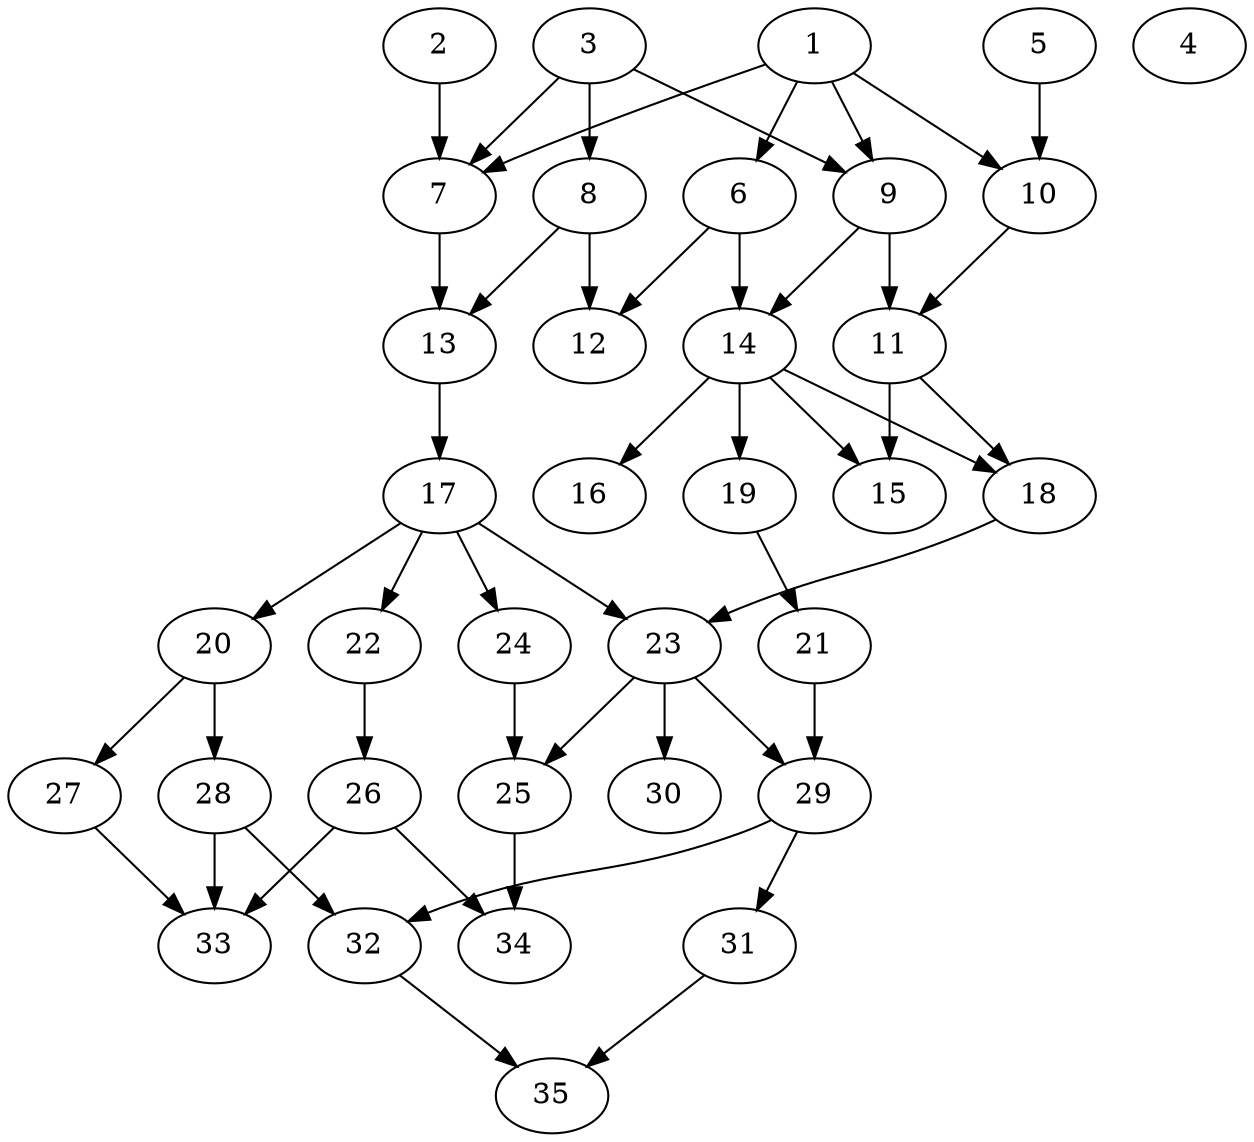 // DAG automatically generated by daggen at Thu Oct  3 14:05:37 2019
// ./daggen --dot -n 35 --ccr 0.4 --fat 0.5 --regular 0.7 --density 0.5 --mindata 5242880 --maxdata 52428800 
digraph G {
  1 [size="39831040", alpha="0.14", expect_size="15932416"] 
  1 -> 6 [size ="15932416"]
  1 -> 7 [size ="15932416"]
  1 -> 9 [size ="15932416"]
  1 -> 10 [size ="15932416"]
  2 [size="37189120", alpha="0.03", expect_size="14875648"] 
  2 -> 7 [size ="14875648"]
  3 [size="105000960", alpha="0.08", expect_size="42000384"] 
  3 -> 7 [size ="42000384"]
  3 -> 8 [size ="42000384"]
  3 -> 9 [size ="42000384"]
  4 [size="116887040", alpha="0.16", expect_size="46754816"] 
  5 [size="130705920", alpha="0.02", expect_size="52282368"] 
  5 -> 10 [size ="52282368"]
  6 [size="122641920", alpha="0.12", expect_size="49056768"] 
  6 -> 12 [size ="49056768"]
  6 -> 14 [size ="49056768"]
  7 [size="32435200", alpha="0.15", expect_size="12974080"] 
  7 -> 13 [size ="12974080"]
  8 [size="64896000", alpha="0.10", expect_size="25958400"] 
  8 -> 12 [size ="25958400"]
  8 -> 13 [size ="25958400"]
  9 [size="35002880", alpha="0.03", expect_size="14001152"] 
  9 -> 11 [size ="14001152"]
  9 -> 14 [size ="14001152"]
  10 [size="110274560", alpha="0.07", expect_size="44109824"] 
  10 -> 11 [size ="44109824"]
  11 [size="96153600", alpha="0.03", expect_size="38461440"] 
  11 -> 15 [size ="38461440"]
  11 -> 18 [size ="38461440"]
  12 [size="58657280", alpha="0.09", expect_size="23462912"] 
  13 [size="76206080", alpha="0.16", expect_size="30482432"] 
  13 -> 17 [size ="30482432"]
  14 [size="125946880", alpha="0.17", expect_size="50378752"] 
  14 -> 15 [size ="50378752"]
  14 -> 16 [size ="50378752"]
  14 -> 18 [size ="50378752"]
  14 -> 19 [size ="50378752"]
  15 [size="101017600", alpha="0.06", expect_size="40407040"] 
  16 [size="109900800", alpha="0.14", expect_size="43960320"] 
  17 [size="61201920", alpha="0.08", expect_size="24480768"] 
  17 -> 20 [size ="24480768"]
  17 -> 22 [size ="24480768"]
  17 -> 23 [size ="24480768"]
  17 -> 24 [size ="24480768"]
  18 [size="29089280", alpha="0.00", expect_size="11635712"] 
  18 -> 23 [size ="11635712"]
  19 [size="85358080", alpha="0.01", expect_size="34143232"] 
  19 -> 21 [size ="34143232"]
  20 [size="103104000", alpha="0.01", expect_size="41241600"] 
  20 -> 27 [size ="41241600"]
  20 -> 28 [size ="41241600"]
  21 [size="26071040", alpha="0.06", expect_size="10428416"] 
  21 -> 29 [size ="10428416"]
  22 [size="45009920", alpha="0.14", expect_size="18003968"] 
  22 -> 26 [size ="18003968"]
  23 [size="98923520", alpha="0.19", expect_size="39569408"] 
  23 -> 25 [size ="39569408"]
  23 -> 29 [size ="39569408"]
  23 -> 30 [size ="39569408"]
  24 [size="75246080", alpha="0.00", expect_size="30098432"] 
  24 -> 25 [size ="30098432"]
  25 [size="56752640", alpha="0.02", expect_size="22701056"] 
  25 -> 34 [size ="22701056"]
  26 [size="92800000", alpha="0.03", expect_size="37120000"] 
  26 -> 33 [size ="37120000"]
  26 -> 34 [size ="37120000"]
  27 [size="56916480", alpha="0.06", expect_size="22766592"] 
  27 -> 33 [size ="22766592"]
  28 [size="104366080", alpha="0.19", expect_size="41746432"] 
  28 -> 32 [size ="41746432"]
  28 -> 33 [size ="41746432"]
  29 [size="104401920", alpha="0.15", expect_size="41760768"] 
  29 -> 31 [size ="41760768"]
  29 -> 32 [size ="41760768"]
  30 [size="110307840", alpha="0.07", expect_size="44123136"] 
  31 [size="116595200", alpha="0.14", expect_size="46638080"] 
  31 -> 35 [size ="46638080"]
  32 [size="32028160", alpha="0.09", expect_size="12811264"] 
  32 -> 35 [size ="12811264"]
  33 [size="116618240", alpha="0.14", expect_size="46647296"] 
  34 [size="108367360", alpha="0.18", expect_size="43346944"] 
  35 [size="111055360", alpha="0.17", expect_size="44422144"] 
}

